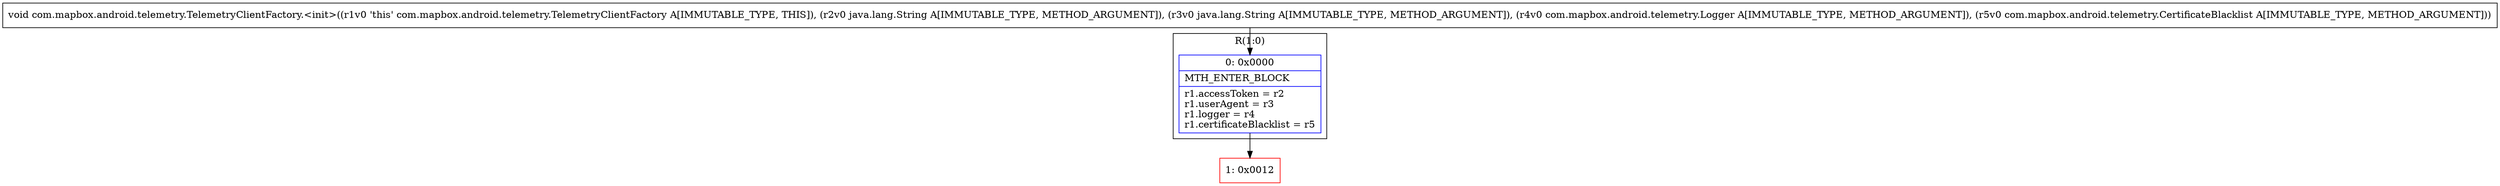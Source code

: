 digraph "CFG forcom.mapbox.android.telemetry.TelemetryClientFactory.\<init\>(Ljava\/lang\/String;Ljava\/lang\/String;Lcom\/mapbox\/android\/telemetry\/Logger;Lcom\/mapbox\/android\/telemetry\/CertificateBlacklist;)V" {
subgraph cluster_Region_863775457 {
label = "R(1:0)";
node [shape=record,color=blue];
Node_0 [shape=record,label="{0\:\ 0x0000|MTH_ENTER_BLOCK\l|r1.accessToken = r2\lr1.userAgent = r3\lr1.logger = r4\lr1.certificateBlacklist = r5\l}"];
}
Node_1 [shape=record,color=red,label="{1\:\ 0x0012}"];
MethodNode[shape=record,label="{void com.mapbox.android.telemetry.TelemetryClientFactory.\<init\>((r1v0 'this' com.mapbox.android.telemetry.TelemetryClientFactory A[IMMUTABLE_TYPE, THIS]), (r2v0 java.lang.String A[IMMUTABLE_TYPE, METHOD_ARGUMENT]), (r3v0 java.lang.String A[IMMUTABLE_TYPE, METHOD_ARGUMENT]), (r4v0 com.mapbox.android.telemetry.Logger A[IMMUTABLE_TYPE, METHOD_ARGUMENT]), (r5v0 com.mapbox.android.telemetry.CertificateBlacklist A[IMMUTABLE_TYPE, METHOD_ARGUMENT])) }"];
MethodNode -> Node_0;
Node_0 -> Node_1;
}

